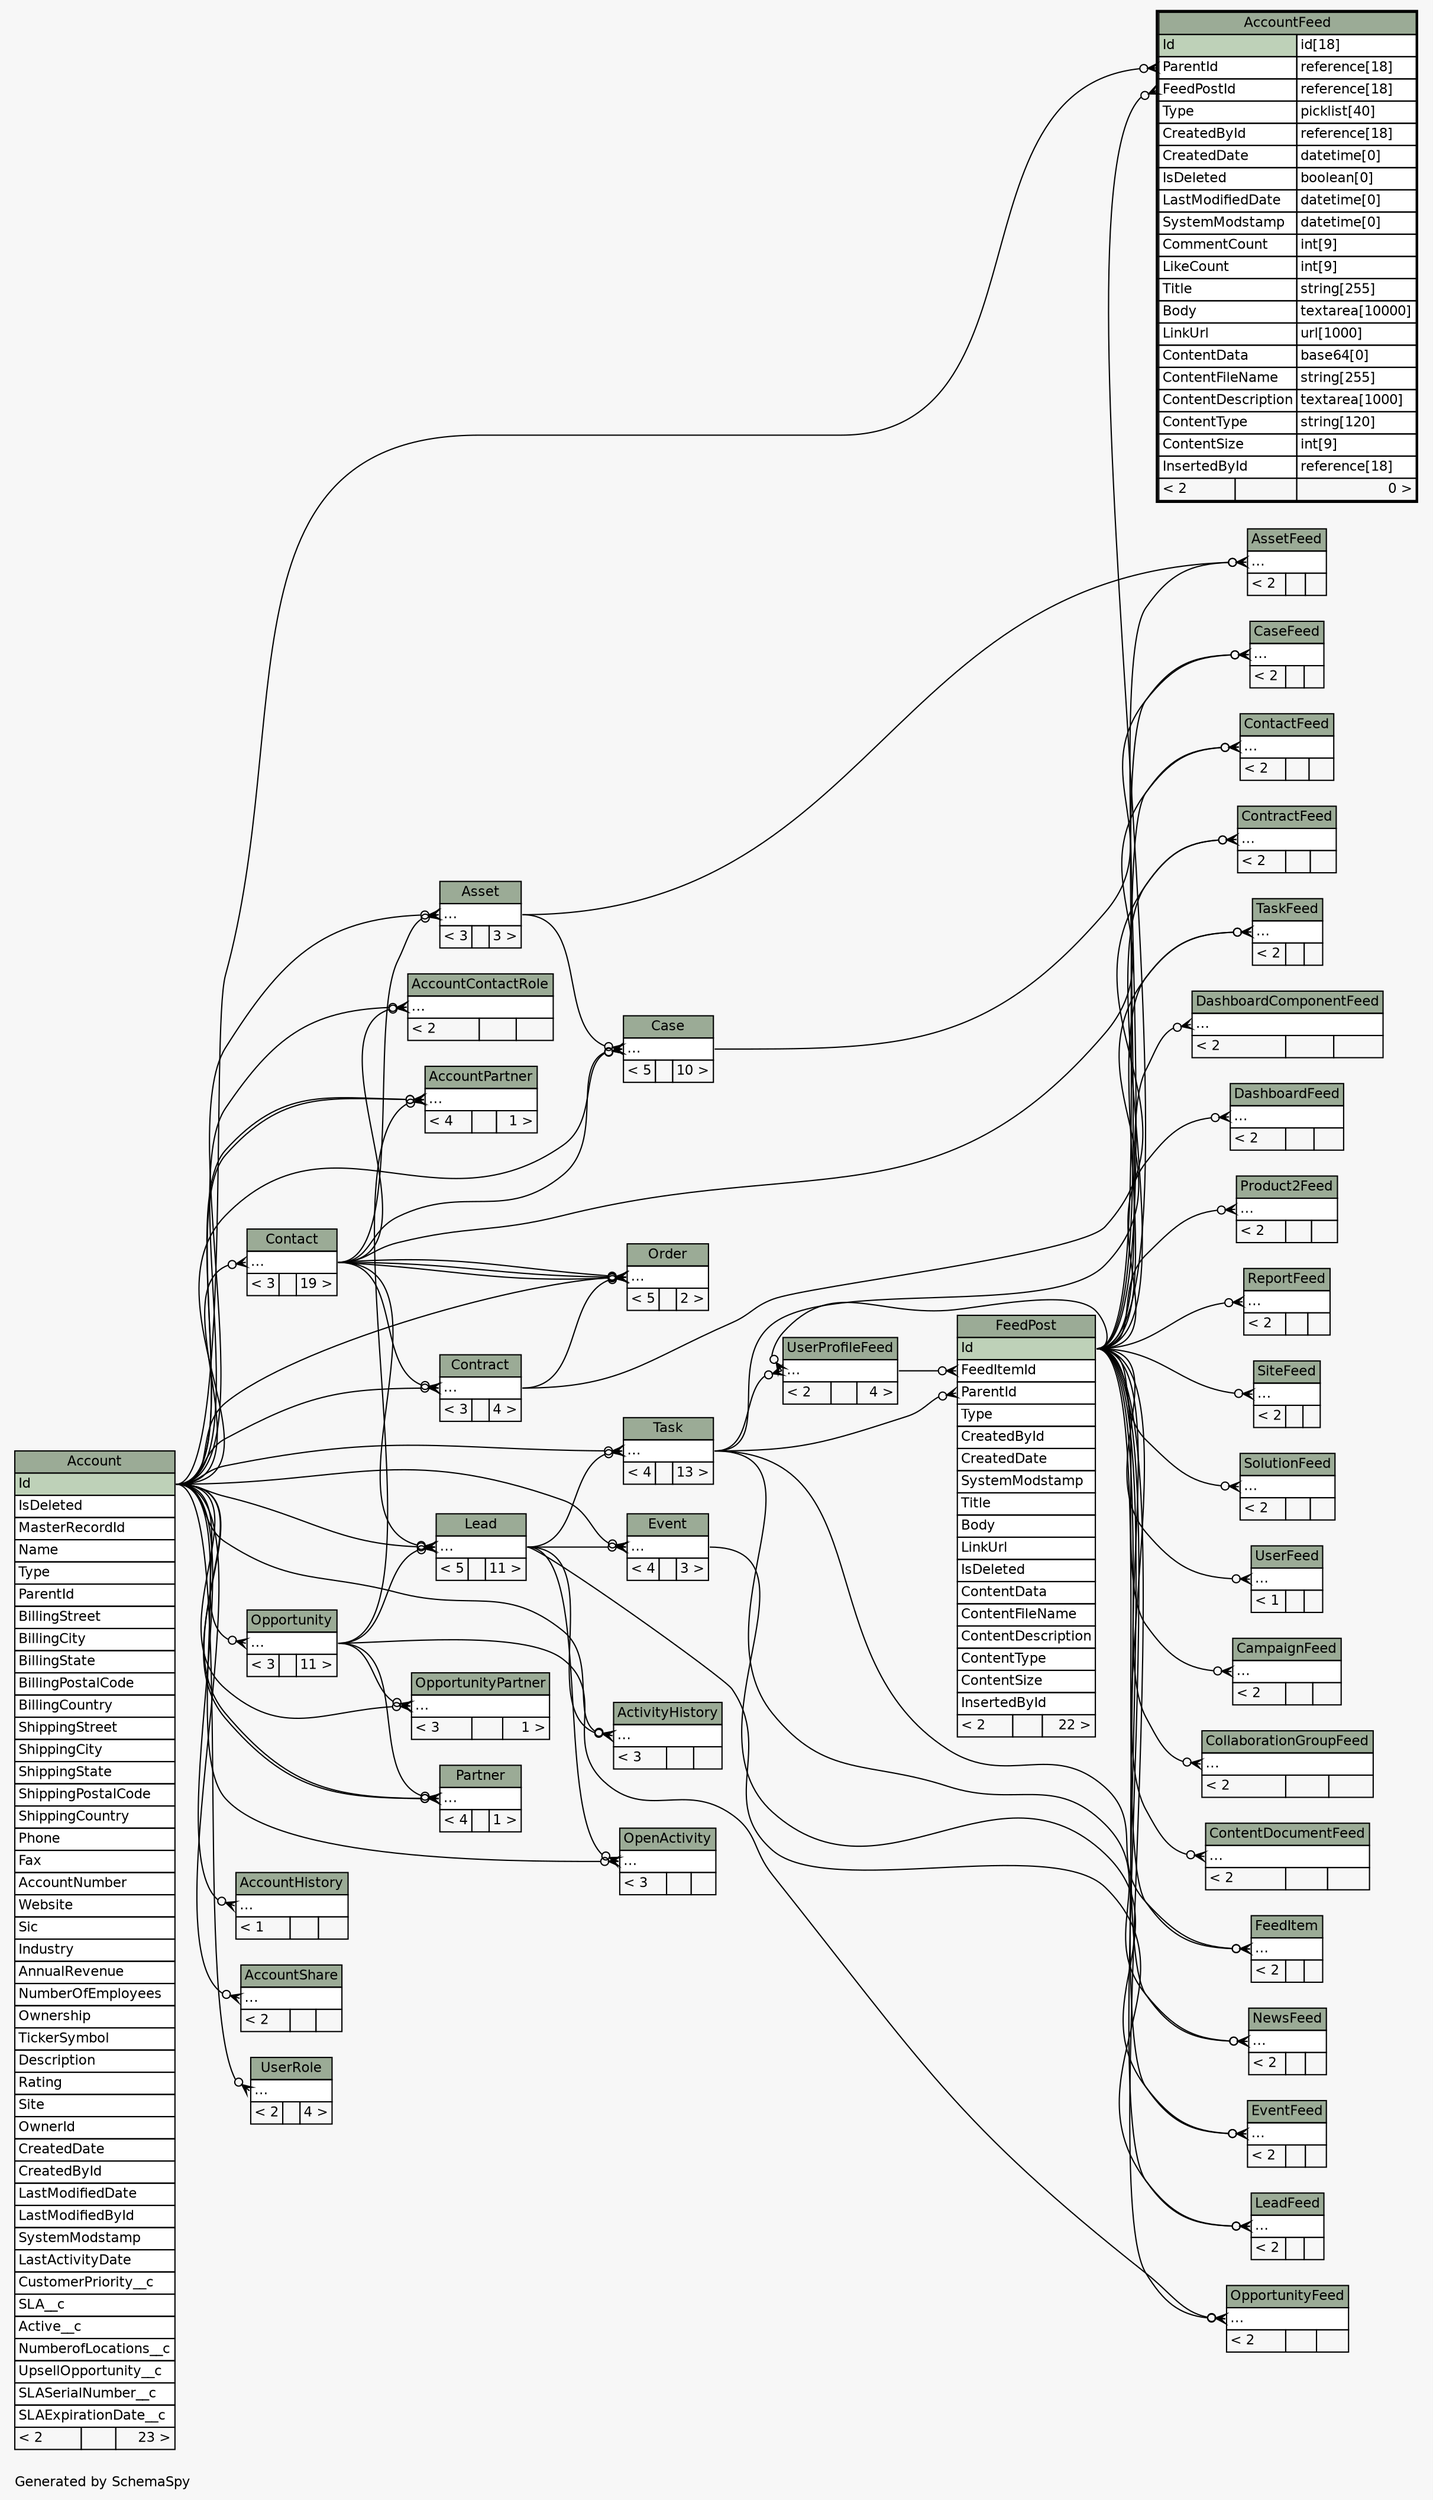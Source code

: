 // dot 2.36.0 on Mac OS X 10.11.6
// SchemaSpy rev 590
digraph "twoDegreesRelationshipsDiagram" {
  graph [
    rankdir="RL"
    bgcolor="#f7f7f7"
    label="\nGenerated by SchemaSpy"
    labeljust="l"
    nodesep="0.18"
    ranksep="0.46"
    fontname="Helvetica"
    fontsize="11"
  ];
  node [
    fontname="Helvetica"
    fontsize="11"
    shape="plaintext"
  ];
  edge [
    arrowsize="0.8"
  ];
  "AccountContactRole":"elipses":w -> "Account":"Id":e [arrowhead=none dir=back arrowtail=crowodot];
  "AccountContactRole":"elipses":w -> "Contact":"elipses":e [arrowhead=none dir=back arrowtail=crowodot];
  "AccountFeed":"FeedPostId":w -> "FeedPost":"Id":e [arrowhead=none dir=back arrowtail=crowodot];
  "AccountFeed":"ParentId":w -> "Account":"Id":e [arrowhead=none dir=back arrowtail=crowodot];
  "AccountHistory":"elipses":w -> "Account":"Id":e [arrowhead=none dir=back arrowtail=crowodot];
  "AccountPartner":"elipses":w -> "Account":"Id":e [arrowhead=none dir=back arrowtail=crowodot];
  "AccountPartner":"elipses":w -> "Account":"Id":e [arrowhead=none dir=back arrowtail=crowodot];
  "AccountPartner":"elipses":w -> "Opportunity":"elipses":e [arrowhead=none dir=back arrowtail=crowodot];
  "AccountShare":"elipses":w -> "Account":"Id":e [arrowhead=none dir=back arrowtail=crowodot];
  "ActivityHistory":"elipses":w -> "Account":"Id":e [arrowhead=none dir=back arrowtail=crowodot];
  "ActivityHistory":"elipses":w -> "Lead":"elipses":e [arrowhead=none dir=back arrowtail=crowodot];
  "Asset":"elipses":w -> "Account":"Id":e [arrowhead=none dir=back arrowtail=crowodot];
  "Asset":"elipses":w -> "Contact":"elipses":e [arrowhead=none dir=back arrowtail=crowodot];
  "AssetFeed":"elipses":w -> "FeedPost":"Id":e [arrowhead=none dir=back arrowtail=crowodot];
  "AssetFeed":"elipses":w -> "Asset":"elipses":e [arrowhead=none dir=back arrowtail=crowodot];
  "CampaignFeed":"elipses":w -> "FeedPost":"Id":e [arrowhead=none dir=back arrowtail=crowodot];
  "Case":"elipses":w -> "Account":"Id":e [arrowhead=none dir=back arrowtail=crowodot];
  "Case":"elipses":w -> "Asset":"elipses":e [arrowhead=none dir=back arrowtail=crowodot];
  "Case":"elipses":w -> "Contact":"elipses":e [arrowhead=none dir=back arrowtail=crowodot];
  "CaseFeed":"elipses":w -> "FeedPost":"Id":e [arrowhead=none dir=back arrowtail=crowodot];
  "CaseFeed":"elipses":w -> "Case":"elipses":e [arrowhead=none dir=back arrowtail=crowodot];
  "CollaborationGroupFeed":"elipses":w -> "FeedPost":"Id":e [arrowhead=none dir=back arrowtail=crowodot];
  "Contact":"elipses":w -> "Account":"Id":e [arrowhead=none dir=back arrowtail=crowodot];
  "ContactFeed":"elipses":w -> "FeedPost":"Id":e [arrowhead=none dir=back arrowtail=crowodot];
  "ContactFeed":"elipses":w -> "Contact":"elipses":e [arrowhead=none dir=back arrowtail=crowodot];
  "ContentDocumentFeed":"elipses":w -> "FeedPost":"Id":e [arrowhead=none dir=back arrowtail=crowodot];
  "Contract":"elipses":w -> "Account":"Id":e [arrowhead=none dir=back arrowtail=crowodot];
  "Contract":"elipses":w -> "Contact":"elipses":e [arrowhead=none dir=back arrowtail=crowodot];
  "ContractFeed":"elipses":w -> "FeedPost":"Id":e [arrowhead=none dir=back arrowtail=crowodot];
  "ContractFeed":"elipses":w -> "Contract":"elipses":e [arrowhead=none dir=back arrowtail=crowodot];
  "DashboardComponentFeed":"elipses":w -> "FeedPost":"Id":e [arrowhead=none dir=back arrowtail=crowodot];
  "DashboardFeed":"elipses":w -> "FeedPost":"Id":e [arrowhead=none dir=back arrowtail=crowodot];
  "Event":"elipses":w -> "Account":"Id":e [arrowhead=none dir=back arrowtail=crowodot];
  "Event":"elipses":w -> "Lead":"elipses":e [arrowhead=none dir=back arrowtail=crowodot];
  "EventFeed":"elipses":w -> "FeedPost":"Id":e [arrowhead=none dir=back arrowtail=crowodot];
  "EventFeed":"elipses":w -> "Event":"elipses":e [arrowhead=none dir=back arrowtail=crowodot];
  "FeedItem":"elipses":w -> "FeedPost":"Id":e [arrowhead=none dir=back arrowtail=crowodot];
  "FeedItem":"elipses":w -> "Task":"elipses":e [arrowhead=none dir=back arrowtail=crowodot];
  "FeedPost":"FeedItemId":w -> "UserProfileFeed":"elipses":e [arrowhead=none dir=back arrowtail=crowodot];
  "FeedPost":"ParentId":w -> "Task":"elipses":e [arrowhead=none dir=back arrowtail=crowodot];
  "Lead":"elipses":w -> "Account":"Id":e [arrowhead=none dir=back arrowtail=crowodot];
  "Lead":"elipses":w -> "Contact":"elipses":e [arrowhead=none dir=back arrowtail=crowodot];
  "Lead":"elipses":w -> "Opportunity":"elipses":e [arrowhead=none dir=back arrowtail=crowodot];
  "LeadFeed":"elipses":w -> "FeedPost":"Id":e [arrowhead=none dir=back arrowtail=crowodot];
  "LeadFeed":"elipses":w -> "Lead":"elipses":e [arrowhead=none dir=back arrowtail=crowodot];
  "NewsFeed":"elipses":w -> "FeedPost":"Id":e [arrowhead=none dir=back arrowtail=crowodot];
  "NewsFeed":"elipses":w -> "Task":"elipses":e [arrowhead=none dir=back arrowtail=crowodot];
  "OpenActivity":"elipses":w -> "Account":"Id":e [arrowhead=none dir=back arrowtail=crowodot];
  "OpenActivity":"elipses":w -> "Lead":"elipses":e [arrowhead=none dir=back arrowtail=crowodot];
  "Opportunity":"elipses":w -> "Account":"Id":e [arrowhead=none dir=back arrowtail=crowodot];
  "OpportunityFeed":"elipses":w -> "FeedPost":"Id":e [arrowhead=none dir=back arrowtail=crowodot];
  "OpportunityFeed":"elipses":w -> "Opportunity":"elipses":e [arrowhead=none dir=back arrowtail=crowodot];
  "OpportunityPartner":"elipses":w -> "Account":"Id":e [arrowhead=none dir=back arrowtail=crowodot];
  "OpportunityPartner":"elipses":w -> "Opportunity":"elipses":e [arrowhead=none dir=back arrowtail=crowodot];
  "Order":"elipses":w -> "Account":"Id":e [arrowhead=none dir=back arrowtail=crowodot];
  "Order":"elipses":w -> "Contact":"elipses":e [arrowhead=none dir=back arrowtail=crowodot];
  "Order":"elipses":w -> "Contract":"elipses":e [arrowhead=none dir=back arrowtail=crowodot];
  "Order":"elipses":w -> "Contact":"elipses":e [arrowhead=none dir=back arrowtail=crowodot];
  "Order":"elipses":w -> "Contact":"elipses":e [arrowhead=none dir=back arrowtail=crowodot];
  "Partner":"elipses":w -> "Account":"Id":e [arrowhead=none dir=back arrowtail=crowodot];
  "Partner":"elipses":w -> "Account":"Id":e [arrowhead=none dir=back arrowtail=crowodot];
  "Partner":"elipses":w -> "Opportunity":"elipses":e [arrowhead=none dir=back arrowtail=crowodot];
  "Product2Feed":"elipses":w -> "FeedPost":"Id":e [arrowhead=none dir=back arrowtail=crowodot];
  "ReportFeed":"elipses":w -> "FeedPost":"Id":e [arrowhead=none dir=back arrowtail=crowodot];
  "SiteFeed":"elipses":w -> "FeedPost":"Id":e [arrowhead=none dir=back arrowtail=crowodot];
  "SolutionFeed":"elipses":w -> "FeedPost":"Id":e [arrowhead=none dir=back arrowtail=crowodot];
  "Task":"elipses":w -> "Account":"Id":e [arrowhead=none dir=back arrowtail=crowodot];
  "Task":"elipses":w -> "Lead":"elipses":e [arrowhead=none dir=back arrowtail=crowodot];
  "TaskFeed":"elipses":w -> "FeedPost":"Id":e [arrowhead=none dir=back arrowtail=crowodot];
  "TaskFeed":"elipses":w -> "Task":"elipses":e [arrowhead=none dir=back arrowtail=crowodot];
  "UserFeed":"elipses":w -> "FeedPost":"Id":e [arrowhead=none dir=back arrowtail=crowodot];
  "UserProfileFeed":"elipses":w -> "FeedPost":"Id":e [arrowhead=none dir=back arrowtail=crowodot];
  "UserProfileFeed":"elipses":w -> "Task":"elipses":e [arrowhead=none dir=back arrowtail=crowodot];
  "UserRole":"elipses":w -> "Account":"Id":e [arrowhead=none dir=back arrowtail=crowodot];
  "Account" [
    label=<
    <TABLE BORDER="0" CELLBORDER="1" CELLSPACING="0" BGCOLOR="#ffffff">
      <TR><TD COLSPAN="3" BGCOLOR="#9bab96" ALIGN="CENTER">Account</TD></TR>
      <TR><TD PORT="Id" COLSPAN="3" BGCOLOR="#bed1b8" ALIGN="LEFT">Id</TD></TR>
      <TR><TD PORT="IsDeleted" COLSPAN="3" ALIGN="LEFT">IsDeleted</TD></TR>
      <TR><TD PORT="MasterRecordId" COLSPAN="3" ALIGN="LEFT">MasterRecordId</TD></TR>
      <TR><TD PORT="Name" COLSPAN="3" ALIGN="LEFT">Name</TD></TR>
      <TR><TD PORT="Type" COLSPAN="3" ALIGN="LEFT">Type</TD></TR>
      <TR><TD PORT="ParentId" COLSPAN="3" ALIGN="LEFT">ParentId</TD></TR>
      <TR><TD PORT="BillingStreet" COLSPAN="3" ALIGN="LEFT">BillingStreet</TD></TR>
      <TR><TD PORT="BillingCity" COLSPAN="3" ALIGN="LEFT">BillingCity</TD></TR>
      <TR><TD PORT="BillingState" COLSPAN="3" ALIGN="LEFT">BillingState</TD></TR>
      <TR><TD PORT="BillingPostalCode" COLSPAN="3" ALIGN="LEFT">BillingPostalCode</TD></TR>
      <TR><TD PORT="BillingCountry" COLSPAN="3" ALIGN="LEFT">BillingCountry</TD></TR>
      <TR><TD PORT="ShippingStreet" COLSPAN="3" ALIGN="LEFT">ShippingStreet</TD></TR>
      <TR><TD PORT="ShippingCity" COLSPAN="3" ALIGN="LEFT">ShippingCity</TD></TR>
      <TR><TD PORT="ShippingState" COLSPAN="3" ALIGN="LEFT">ShippingState</TD></TR>
      <TR><TD PORT="ShippingPostalCode" COLSPAN="3" ALIGN="LEFT">ShippingPostalCode</TD></TR>
      <TR><TD PORT="ShippingCountry" COLSPAN="3" ALIGN="LEFT">ShippingCountry</TD></TR>
      <TR><TD PORT="Phone" COLSPAN="3" ALIGN="LEFT">Phone</TD></TR>
      <TR><TD PORT="Fax" COLSPAN="3" ALIGN="LEFT">Fax</TD></TR>
      <TR><TD PORT="AccountNumber" COLSPAN="3" ALIGN="LEFT">AccountNumber</TD></TR>
      <TR><TD PORT="Website" COLSPAN="3" ALIGN="LEFT">Website</TD></TR>
      <TR><TD PORT="Sic" COLSPAN="3" ALIGN="LEFT">Sic</TD></TR>
      <TR><TD PORT="Industry" COLSPAN="3" ALIGN="LEFT">Industry</TD></TR>
      <TR><TD PORT="AnnualRevenue" COLSPAN="3" ALIGN="LEFT">AnnualRevenue</TD></TR>
      <TR><TD PORT="NumberOfEmployees" COLSPAN="3" ALIGN="LEFT">NumberOfEmployees</TD></TR>
      <TR><TD PORT="Ownership" COLSPAN="3" ALIGN="LEFT">Ownership</TD></TR>
      <TR><TD PORT="TickerSymbol" COLSPAN="3" ALIGN="LEFT">TickerSymbol</TD></TR>
      <TR><TD PORT="Description" COLSPAN="3" ALIGN="LEFT">Description</TD></TR>
      <TR><TD PORT="Rating" COLSPAN="3" ALIGN="LEFT">Rating</TD></TR>
      <TR><TD PORT="Site" COLSPAN="3" ALIGN="LEFT">Site</TD></TR>
      <TR><TD PORT="OwnerId" COLSPAN="3" ALIGN="LEFT">OwnerId</TD></TR>
      <TR><TD PORT="CreatedDate" COLSPAN="3" ALIGN="LEFT">CreatedDate</TD></TR>
      <TR><TD PORT="CreatedById" COLSPAN="3" ALIGN="LEFT">CreatedById</TD></TR>
      <TR><TD PORT="LastModifiedDate" COLSPAN="3" ALIGN="LEFT">LastModifiedDate</TD></TR>
      <TR><TD PORT="LastModifiedById" COLSPAN="3" ALIGN="LEFT">LastModifiedById</TD></TR>
      <TR><TD PORT="SystemModstamp" COLSPAN="3" ALIGN="LEFT">SystemModstamp</TD></TR>
      <TR><TD PORT="LastActivityDate" COLSPAN="3" ALIGN="LEFT">LastActivityDate</TD></TR>
      <TR><TD PORT="CustomerPriority__c" COLSPAN="3" ALIGN="LEFT">CustomerPriority__c</TD></TR>
      <TR><TD PORT="SLA__c" COLSPAN="3" ALIGN="LEFT">SLA__c</TD></TR>
      <TR><TD PORT="Active__c" COLSPAN="3" ALIGN="LEFT">Active__c</TD></TR>
      <TR><TD PORT="NumberofLocations__c" COLSPAN="3" ALIGN="LEFT">NumberofLocations__c</TD></TR>
      <TR><TD PORT="UpsellOpportunity__c" COLSPAN="3" ALIGN="LEFT">UpsellOpportunity__c</TD></TR>
      <TR><TD PORT="SLASerialNumber__c" COLSPAN="3" ALIGN="LEFT">SLASerialNumber__c</TD></TR>
      <TR><TD PORT="SLAExpirationDate__c" COLSPAN="3" ALIGN="LEFT">SLAExpirationDate__c</TD></TR>
      <TR><TD ALIGN="LEFT" BGCOLOR="#f7f7f7">&lt; 2</TD><TD ALIGN="RIGHT" BGCOLOR="#f7f7f7">  </TD><TD ALIGN="RIGHT" BGCOLOR="#f7f7f7">23 &gt;</TD></TR>
    </TABLE>>
    URL="Account.html"
    tooltip="Account"
  ];
  "AccountContactRole" [
    label=<
    <TABLE BORDER="0" CELLBORDER="1" CELLSPACING="0" BGCOLOR="#ffffff">
      <TR><TD COLSPAN="3" BGCOLOR="#9bab96" ALIGN="CENTER">AccountContactRole</TD></TR>
      <TR><TD PORT="elipses" COLSPAN="3" ALIGN="LEFT">...</TD></TR>
      <TR><TD ALIGN="LEFT" BGCOLOR="#f7f7f7">&lt; 2</TD><TD ALIGN="RIGHT" BGCOLOR="#f7f7f7">  </TD><TD ALIGN="RIGHT" BGCOLOR="#f7f7f7">  </TD></TR>
    </TABLE>>
    URL="AccountContactRole.html"
    tooltip="AccountContactRole"
  ];
  "AccountFeed" [
    label=<
    <TABLE BORDER="2" CELLBORDER="1" CELLSPACING="0" BGCOLOR="#ffffff">
      <TR><TD COLSPAN="3" BGCOLOR="#9bab96" ALIGN="CENTER">AccountFeed</TD></TR>
      <TR><TD PORT="Id" COLSPAN="2" BGCOLOR="#bed1b8" ALIGN="LEFT">Id</TD><TD PORT="Id.type" ALIGN="LEFT">id[18]</TD></TR>
      <TR><TD PORT="ParentId" COLSPAN="2" ALIGN="LEFT">ParentId</TD><TD PORT="ParentId.type" ALIGN="LEFT">reference[18]</TD></TR>
      <TR><TD PORT="FeedPostId" COLSPAN="2" ALIGN="LEFT">FeedPostId</TD><TD PORT="FeedPostId.type" ALIGN="LEFT">reference[18]</TD></TR>
      <TR><TD PORT="Type" COLSPAN="2" ALIGN="LEFT">Type</TD><TD PORT="Type.type" ALIGN="LEFT">picklist[40]</TD></TR>
      <TR><TD PORT="CreatedById" COLSPAN="2" ALIGN="LEFT">CreatedById</TD><TD PORT="CreatedById.type" ALIGN="LEFT">reference[18]</TD></TR>
      <TR><TD PORT="CreatedDate" COLSPAN="2" ALIGN="LEFT">CreatedDate</TD><TD PORT="CreatedDate.type" ALIGN="LEFT">datetime[0]</TD></TR>
      <TR><TD PORT="IsDeleted" COLSPAN="2" ALIGN="LEFT">IsDeleted</TD><TD PORT="IsDeleted.type" ALIGN="LEFT">boolean[0]</TD></TR>
      <TR><TD PORT="LastModifiedDate" COLSPAN="2" ALIGN="LEFT">LastModifiedDate</TD><TD PORT="LastModifiedDate.type" ALIGN="LEFT">datetime[0]</TD></TR>
      <TR><TD PORT="SystemModstamp" COLSPAN="2" ALIGN="LEFT">SystemModstamp</TD><TD PORT="SystemModstamp.type" ALIGN="LEFT">datetime[0]</TD></TR>
      <TR><TD PORT="CommentCount" COLSPAN="2" ALIGN="LEFT">CommentCount</TD><TD PORT="CommentCount.type" ALIGN="LEFT">int[9]</TD></TR>
      <TR><TD PORT="LikeCount" COLSPAN="2" ALIGN="LEFT">LikeCount</TD><TD PORT="LikeCount.type" ALIGN="LEFT">int[9]</TD></TR>
      <TR><TD PORT="Title" COLSPAN="2" ALIGN="LEFT">Title</TD><TD PORT="Title.type" ALIGN="LEFT">string[255]</TD></TR>
      <TR><TD PORT="Body" COLSPAN="2" ALIGN="LEFT">Body</TD><TD PORT="Body.type" ALIGN="LEFT">textarea[10000]</TD></TR>
      <TR><TD PORT="LinkUrl" COLSPAN="2" ALIGN="LEFT">LinkUrl</TD><TD PORT="LinkUrl.type" ALIGN="LEFT">url[1000]</TD></TR>
      <TR><TD PORT="ContentData" COLSPAN="2" ALIGN="LEFT">ContentData</TD><TD PORT="ContentData.type" ALIGN="LEFT">base64[0]</TD></TR>
      <TR><TD PORT="ContentFileName" COLSPAN="2" ALIGN="LEFT">ContentFileName</TD><TD PORT="ContentFileName.type" ALIGN="LEFT">string[255]</TD></TR>
      <TR><TD PORT="ContentDescription" COLSPAN="2" ALIGN="LEFT">ContentDescription</TD><TD PORT="ContentDescription.type" ALIGN="LEFT">textarea[1000]</TD></TR>
      <TR><TD PORT="ContentType" COLSPAN="2" ALIGN="LEFT">ContentType</TD><TD PORT="ContentType.type" ALIGN="LEFT">string[120]</TD></TR>
      <TR><TD PORT="ContentSize" COLSPAN="2" ALIGN="LEFT">ContentSize</TD><TD PORT="ContentSize.type" ALIGN="LEFT">int[9]</TD></TR>
      <TR><TD PORT="InsertedById" COLSPAN="2" ALIGN="LEFT">InsertedById</TD><TD PORT="InsertedById.type" ALIGN="LEFT">reference[18]</TD></TR>
      <TR><TD ALIGN="LEFT" BGCOLOR="#f7f7f7">&lt; 2</TD><TD ALIGN="RIGHT" BGCOLOR="#f7f7f7">  </TD><TD ALIGN="RIGHT" BGCOLOR="#f7f7f7">0 &gt;</TD></TR>
    </TABLE>>
    URL="AccountFeed.html"
    tooltip="AccountFeed"
  ];
  "AccountHistory" [
    label=<
    <TABLE BORDER="0" CELLBORDER="1" CELLSPACING="0" BGCOLOR="#ffffff">
      <TR><TD COLSPAN="3" BGCOLOR="#9bab96" ALIGN="CENTER">AccountHistory</TD></TR>
      <TR><TD PORT="elipses" COLSPAN="3" ALIGN="LEFT">...</TD></TR>
      <TR><TD ALIGN="LEFT" BGCOLOR="#f7f7f7">&lt; 1</TD><TD ALIGN="RIGHT" BGCOLOR="#f7f7f7">  </TD><TD ALIGN="RIGHT" BGCOLOR="#f7f7f7">  </TD></TR>
    </TABLE>>
    URL="AccountHistory.html"
    tooltip="AccountHistory"
  ];
  "AccountPartner" [
    label=<
    <TABLE BORDER="0" CELLBORDER="1" CELLSPACING="0" BGCOLOR="#ffffff">
      <TR><TD COLSPAN="3" BGCOLOR="#9bab96" ALIGN="CENTER">AccountPartner</TD></TR>
      <TR><TD PORT="elipses" COLSPAN="3" ALIGN="LEFT">...</TD></TR>
      <TR><TD ALIGN="LEFT" BGCOLOR="#f7f7f7">&lt; 4</TD><TD ALIGN="RIGHT" BGCOLOR="#f7f7f7">  </TD><TD ALIGN="RIGHT" BGCOLOR="#f7f7f7">1 &gt;</TD></TR>
    </TABLE>>
    URL="AccountPartner.html"
    tooltip="AccountPartner"
  ];
  "AccountShare" [
    label=<
    <TABLE BORDER="0" CELLBORDER="1" CELLSPACING="0" BGCOLOR="#ffffff">
      <TR><TD COLSPAN="3" BGCOLOR="#9bab96" ALIGN="CENTER">AccountShare</TD></TR>
      <TR><TD PORT="elipses" COLSPAN="3" ALIGN="LEFT">...</TD></TR>
      <TR><TD ALIGN="LEFT" BGCOLOR="#f7f7f7">&lt; 2</TD><TD ALIGN="RIGHT" BGCOLOR="#f7f7f7">  </TD><TD ALIGN="RIGHT" BGCOLOR="#f7f7f7">  </TD></TR>
    </TABLE>>
    URL="AccountShare.html"
    tooltip="AccountShare"
  ];
  "ActivityHistory" [
    label=<
    <TABLE BORDER="0" CELLBORDER="1" CELLSPACING="0" BGCOLOR="#ffffff">
      <TR><TD COLSPAN="3" BGCOLOR="#9bab96" ALIGN="CENTER">ActivityHistory</TD></TR>
      <TR><TD PORT="elipses" COLSPAN="3" ALIGN="LEFT">...</TD></TR>
      <TR><TD ALIGN="LEFT" BGCOLOR="#f7f7f7">&lt; 3</TD><TD ALIGN="RIGHT" BGCOLOR="#f7f7f7">  </TD><TD ALIGN="RIGHT" BGCOLOR="#f7f7f7">  </TD></TR>
    </TABLE>>
    URL="ActivityHistory.html"
    tooltip="ActivityHistory"
  ];
  "Asset" [
    label=<
    <TABLE BORDER="0" CELLBORDER="1" CELLSPACING="0" BGCOLOR="#ffffff">
      <TR><TD COLSPAN="3" BGCOLOR="#9bab96" ALIGN="CENTER">Asset</TD></TR>
      <TR><TD PORT="elipses" COLSPAN="3" ALIGN="LEFT">...</TD></TR>
      <TR><TD ALIGN="LEFT" BGCOLOR="#f7f7f7">&lt; 3</TD><TD ALIGN="RIGHT" BGCOLOR="#f7f7f7">  </TD><TD ALIGN="RIGHT" BGCOLOR="#f7f7f7">3 &gt;</TD></TR>
    </TABLE>>
    URL="Asset.html"
    tooltip="Asset"
  ];
  "AssetFeed" [
    label=<
    <TABLE BORDER="0" CELLBORDER="1" CELLSPACING="0" BGCOLOR="#ffffff">
      <TR><TD COLSPAN="3" BGCOLOR="#9bab96" ALIGN="CENTER">AssetFeed</TD></TR>
      <TR><TD PORT="elipses" COLSPAN="3" ALIGN="LEFT">...</TD></TR>
      <TR><TD ALIGN="LEFT" BGCOLOR="#f7f7f7">&lt; 2</TD><TD ALIGN="RIGHT" BGCOLOR="#f7f7f7">  </TD><TD ALIGN="RIGHT" BGCOLOR="#f7f7f7">  </TD></TR>
    </TABLE>>
    URL="AssetFeed.html"
    tooltip="AssetFeed"
  ];
  "CampaignFeed" [
    label=<
    <TABLE BORDER="0" CELLBORDER="1" CELLSPACING="0" BGCOLOR="#ffffff">
      <TR><TD COLSPAN="3" BGCOLOR="#9bab96" ALIGN="CENTER">CampaignFeed</TD></TR>
      <TR><TD PORT="elipses" COLSPAN="3" ALIGN="LEFT">...</TD></TR>
      <TR><TD ALIGN="LEFT" BGCOLOR="#f7f7f7">&lt; 2</TD><TD ALIGN="RIGHT" BGCOLOR="#f7f7f7">  </TD><TD ALIGN="RIGHT" BGCOLOR="#f7f7f7">  </TD></TR>
    </TABLE>>
    URL="CampaignFeed.html"
    tooltip="CampaignFeed"
  ];
  "Case" [
    label=<
    <TABLE BORDER="0" CELLBORDER="1" CELLSPACING="0" BGCOLOR="#ffffff">
      <TR><TD COLSPAN="3" BGCOLOR="#9bab96" ALIGN="CENTER">Case</TD></TR>
      <TR><TD PORT="elipses" COLSPAN="3" ALIGN="LEFT">...</TD></TR>
      <TR><TD ALIGN="LEFT" BGCOLOR="#f7f7f7">&lt; 5</TD><TD ALIGN="RIGHT" BGCOLOR="#f7f7f7">  </TD><TD ALIGN="RIGHT" BGCOLOR="#f7f7f7">10 &gt;</TD></TR>
    </TABLE>>
    URL="Case.html"
    tooltip="Case"
  ];
  "CaseFeed" [
    label=<
    <TABLE BORDER="0" CELLBORDER="1" CELLSPACING="0" BGCOLOR="#ffffff">
      <TR><TD COLSPAN="3" BGCOLOR="#9bab96" ALIGN="CENTER">CaseFeed</TD></TR>
      <TR><TD PORT="elipses" COLSPAN="3" ALIGN="LEFT">...</TD></TR>
      <TR><TD ALIGN="LEFT" BGCOLOR="#f7f7f7">&lt; 2</TD><TD ALIGN="RIGHT" BGCOLOR="#f7f7f7">  </TD><TD ALIGN="RIGHT" BGCOLOR="#f7f7f7">  </TD></TR>
    </TABLE>>
    URL="CaseFeed.html"
    tooltip="CaseFeed"
  ];
  "CollaborationGroupFeed" [
    label=<
    <TABLE BORDER="0" CELLBORDER="1" CELLSPACING="0" BGCOLOR="#ffffff">
      <TR><TD COLSPAN="3" BGCOLOR="#9bab96" ALIGN="CENTER">CollaborationGroupFeed</TD></TR>
      <TR><TD PORT="elipses" COLSPAN="3" ALIGN="LEFT">...</TD></TR>
      <TR><TD ALIGN="LEFT" BGCOLOR="#f7f7f7">&lt; 2</TD><TD ALIGN="RIGHT" BGCOLOR="#f7f7f7">  </TD><TD ALIGN="RIGHT" BGCOLOR="#f7f7f7">  </TD></TR>
    </TABLE>>
    URL="CollaborationGroupFeed.html"
    tooltip="CollaborationGroupFeed"
  ];
  "Contact" [
    label=<
    <TABLE BORDER="0" CELLBORDER="1" CELLSPACING="0" BGCOLOR="#ffffff">
      <TR><TD COLSPAN="3" BGCOLOR="#9bab96" ALIGN="CENTER">Contact</TD></TR>
      <TR><TD PORT="elipses" COLSPAN="3" ALIGN="LEFT">...</TD></TR>
      <TR><TD ALIGN="LEFT" BGCOLOR="#f7f7f7">&lt; 3</TD><TD ALIGN="RIGHT" BGCOLOR="#f7f7f7">  </TD><TD ALIGN="RIGHT" BGCOLOR="#f7f7f7">19 &gt;</TD></TR>
    </TABLE>>
    URL="Contact.html"
    tooltip="Contact"
  ];
  "ContactFeed" [
    label=<
    <TABLE BORDER="0" CELLBORDER="1" CELLSPACING="0" BGCOLOR="#ffffff">
      <TR><TD COLSPAN="3" BGCOLOR="#9bab96" ALIGN="CENTER">ContactFeed</TD></TR>
      <TR><TD PORT="elipses" COLSPAN="3" ALIGN="LEFT">...</TD></TR>
      <TR><TD ALIGN="LEFT" BGCOLOR="#f7f7f7">&lt; 2</TD><TD ALIGN="RIGHT" BGCOLOR="#f7f7f7">  </TD><TD ALIGN="RIGHT" BGCOLOR="#f7f7f7">  </TD></TR>
    </TABLE>>
    URL="ContactFeed.html"
    tooltip="ContactFeed"
  ];
  "ContentDocumentFeed" [
    label=<
    <TABLE BORDER="0" CELLBORDER="1" CELLSPACING="0" BGCOLOR="#ffffff">
      <TR><TD COLSPAN="3" BGCOLOR="#9bab96" ALIGN="CENTER">ContentDocumentFeed</TD></TR>
      <TR><TD PORT="elipses" COLSPAN="3" ALIGN="LEFT">...</TD></TR>
      <TR><TD ALIGN="LEFT" BGCOLOR="#f7f7f7">&lt; 2</TD><TD ALIGN="RIGHT" BGCOLOR="#f7f7f7">  </TD><TD ALIGN="RIGHT" BGCOLOR="#f7f7f7">  </TD></TR>
    </TABLE>>
    URL="ContentDocumentFeed.html"
    tooltip="ContentDocumentFeed"
  ];
  "Contract" [
    label=<
    <TABLE BORDER="0" CELLBORDER="1" CELLSPACING="0" BGCOLOR="#ffffff">
      <TR><TD COLSPAN="3" BGCOLOR="#9bab96" ALIGN="CENTER">Contract</TD></TR>
      <TR><TD PORT="elipses" COLSPAN="3" ALIGN="LEFT">...</TD></TR>
      <TR><TD ALIGN="LEFT" BGCOLOR="#f7f7f7">&lt; 3</TD><TD ALIGN="RIGHT" BGCOLOR="#f7f7f7">  </TD><TD ALIGN="RIGHT" BGCOLOR="#f7f7f7">4 &gt;</TD></TR>
    </TABLE>>
    URL="Contract.html"
    tooltip="Contract"
  ];
  "ContractFeed" [
    label=<
    <TABLE BORDER="0" CELLBORDER="1" CELLSPACING="0" BGCOLOR="#ffffff">
      <TR><TD COLSPAN="3" BGCOLOR="#9bab96" ALIGN="CENTER">ContractFeed</TD></TR>
      <TR><TD PORT="elipses" COLSPAN="3" ALIGN="LEFT">...</TD></TR>
      <TR><TD ALIGN="LEFT" BGCOLOR="#f7f7f7">&lt; 2</TD><TD ALIGN="RIGHT" BGCOLOR="#f7f7f7">  </TD><TD ALIGN="RIGHT" BGCOLOR="#f7f7f7">  </TD></TR>
    </TABLE>>
    URL="ContractFeed.html"
    tooltip="ContractFeed"
  ];
  "DashboardComponentFeed" [
    label=<
    <TABLE BORDER="0" CELLBORDER="1" CELLSPACING="0" BGCOLOR="#ffffff">
      <TR><TD COLSPAN="3" BGCOLOR="#9bab96" ALIGN="CENTER">DashboardComponentFeed</TD></TR>
      <TR><TD PORT="elipses" COLSPAN="3" ALIGN="LEFT">...</TD></TR>
      <TR><TD ALIGN="LEFT" BGCOLOR="#f7f7f7">&lt; 2</TD><TD ALIGN="RIGHT" BGCOLOR="#f7f7f7">  </TD><TD ALIGN="RIGHT" BGCOLOR="#f7f7f7">  </TD></TR>
    </TABLE>>
    URL="DashboardComponentFeed.html"
    tooltip="DashboardComponentFeed"
  ];
  "DashboardFeed" [
    label=<
    <TABLE BORDER="0" CELLBORDER="1" CELLSPACING="0" BGCOLOR="#ffffff">
      <TR><TD COLSPAN="3" BGCOLOR="#9bab96" ALIGN="CENTER">DashboardFeed</TD></TR>
      <TR><TD PORT="elipses" COLSPAN="3" ALIGN="LEFT">...</TD></TR>
      <TR><TD ALIGN="LEFT" BGCOLOR="#f7f7f7">&lt; 2</TD><TD ALIGN="RIGHT" BGCOLOR="#f7f7f7">  </TD><TD ALIGN="RIGHT" BGCOLOR="#f7f7f7">  </TD></TR>
    </TABLE>>
    URL="DashboardFeed.html"
    tooltip="DashboardFeed"
  ];
  "Event" [
    label=<
    <TABLE BORDER="0" CELLBORDER="1" CELLSPACING="0" BGCOLOR="#ffffff">
      <TR><TD COLSPAN="3" BGCOLOR="#9bab96" ALIGN="CENTER">Event</TD></TR>
      <TR><TD PORT="elipses" COLSPAN="3" ALIGN="LEFT">...</TD></TR>
      <TR><TD ALIGN="LEFT" BGCOLOR="#f7f7f7">&lt; 4</TD><TD ALIGN="RIGHT" BGCOLOR="#f7f7f7">  </TD><TD ALIGN="RIGHT" BGCOLOR="#f7f7f7">3 &gt;</TD></TR>
    </TABLE>>
    URL="Event.html"
    tooltip="Event"
  ];
  "EventFeed" [
    label=<
    <TABLE BORDER="0" CELLBORDER="1" CELLSPACING="0" BGCOLOR="#ffffff">
      <TR><TD COLSPAN="3" BGCOLOR="#9bab96" ALIGN="CENTER">EventFeed</TD></TR>
      <TR><TD PORT="elipses" COLSPAN="3" ALIGN="LEFT">...</TD></TR>
      <TR><TD ALIGN="LEFT" BGCOLOR="#f7f7f7">&lt; 2</TD><TD ALIGN="RIGHT" BGCOLOR="#f7f7f7">  </TD><TD ALIGN="RIGHT" BGCOLOR="#f7f7f7">  </TD></TR>
    </TABLE>>
    URL="EventFeed.html"
    tooltip="EventFeed"
  ];
  "FeedItem" [
    label=<
    <TABLE BORDER="0" CELLBORDER="1" CELLSPACING="0" BGCOLOR="#ffffff">
      <TR><TD COLSPAN="3" BGCOLOR="#9bab96" ALIGN="CENTER">FeedItem</TD></TR>
      <TR><TD PORT="elipses" COLSPAN="3" ALIGN="LEFT">...</TD></TR>
      <TR><TD ALIGN="LEFT" BGCOLOR="#f7f7f7">&lt; 2</TD><TD ALIGN="RIGHT" BGCOLOR="#f7f7f7">  </TD><TD ALIGN="RIGHT" BGCOLOR="#f7f7f7">  </TD></TR>
    </TABLE>>
    URL="FeedItem.html"
    tooltip="FeedItem"
  ];
  "FeedPost" [
    label=<
    <TABLE BORDER="0" CELLBORDER="1" CELLSPACING="0" BGCOLOR="#ffffff">
      <TR><TD COLSPAN="3" BGCOLOR="#9bab96" ALIGN="CENTER">FeedPost</TD></TR>
      <TR><TD PORT="Id" COLSPAN="3" BGCOLOR="#bed1b8" ALIGN="LEFT">Id</TD></TR>
      <TR><TD PORT="FeedItemId" COLSPAN="3" ALIGN="LEFT">FeedItemId</TD></TR>
      <TR><TD PORT="ParentId" COLSPAN="3" ALIGN="LEFT">ParentId</TD></TR>
      <TR><TD PORT="Type" COLSPAN="3" ALIGN="LEFT">Type</TD></TR>
      <TR><TD PORT="CreatedById" COLSPAN="3" ALIGN="LEFT">CreatedById</TD></TR>
      <TR><TD PORT="CreatedDate" COLSPAN="3" ALIGN="LEFT">CreatedDate</TD></TR>
      <TR><TD PORT="SystemModstamp" COLSPAN="3" ALIGN="LEFT">SystemModstamp</TD></TR>
      <TR><TD PORT="Title" COLSPAN="3" ALIGN="LEFT">Title</TD></TR>
      <TR><TD PORT="Body" COLSPAN="3" ALIGN="LEFT">Body</TD></TR>
      <TR><TD PORT="LinkUrl" COLSPAN="3" ALIGN="LEFT">LinkUrl</TD></TR>
      <TR><TD PORT="IsDeleted" COLSPAN="3" ALIGN="LEFT">IsDeleted</TD></TR>
      <TR><TD PORT="ContentData" COLSPAN="3" ALIGN="LEFT">ContentData</TD></TR>
      <TR><TD PORT="ContentFileName" COLSPAN="3" ALIGN="LEFT">ContentFileName</TD></TR>
      <TR><TD PORT="ContentDescription" COLSPAN="3" ALIGN="LEFT">ContentDescription</TD></TR>
      <TR><TD PORT="ContentType" COLSPAN="3" ALIGN="LEFT">ContentType</TD></TR>
      <TR><TD PORT="ContentSize" COLSPAN="3" ALIGN="LEFT">ContentSize</TD></TR>
      <TR><TD PORT="InsertedById" COLSPAN="3" ALIGN="LEFT">InsertedById</TD></TR>
      <TR><TD ALIGN="LEFT" BGCOLOR="#f7f7f7">&lt; 2</TD><TD ALIGN="RIGHT" BGCOLOR="#f7f7f7">  </TD><TD ALIGN="RIGHT" BGCOLOR="#f7f7f7">22 &gt;</TD></TR>
    </TABLE>>
    URL="FeedPost.html"
    tooltip="FeedPost"
  ];
  "Lead" [
    label=<
    <TABLE BORDER="0" CELLBORDER="1" CELLSPACING="0" BGCOLOR="#ffffff">
      <TR><TD COLSPAN="3" BGCOLOR="#9bab96" ALIGN="CENTER">Lead</TD></TR>
      <TR><TD PORT="elipses" COLSPAN="3" ALIGN="LEFT">...</TD></TR>
      <TR><TD ALIGN="LEFT" BGCOLOR="#f7f7f7">&lt; 5</TD><TD ALIGN="RIGHT" BGCOLOR="#f7f7f7">  </TD><TD ALIGN="RIGHT" BGCOLOR="#f7f7f7">11 &gt;</TD></TR>
    </TABLE>>
    URL="Lead.html"
    tooltip="Lead"
  ];
  "LeadFeed" [
    label=<
    <TABLE BORDER="0" CELLBORDER="1" CELLSPACING="0" BGCOLOR="#ffffff">
      <TR><TD COLSPAN="3" BGCOLOR="#9bab96" ALIGN="CENTER">LeadFeed</TD></TR>
      <TR><TD PORT="elipses" COLSPAN="3" ALIGN="LEFT">...</TD></TR>
      <TR><TD ALIGN="LEFT" BGCOLOR="#f7f7f7">&lt; 2</TD><TD ALIGN="RIGHT" BGCOLOR="#f7f7f7">  </TD><TD ALIGN="RIGHT" BGCOLOR="#f7f7f7">  </TD></TR>
    </TABLE>>
    URL="LeadFeed.html"
    tooltip="LeadFeed"
  ];
  "NewsFeed" [
    label=<
    <TABLE BORDER="0" CELLBORDER="1" CELLSPACING="0" BGCOLOR="#ffffff">
      <TR><TD COLSPAN="3" BGCOLOR="#9bab96" ALIGN="CENTER">NewsFeed</TD></TR>
      <TR><TD PORT="elipses" COLSPAN="3" ALIGN="LEFT">...</TD></TR>
      <TR><TD ALIGN="LEFT" BGCOLOR="#f7f7f7">&lt; 2</TD><TD ALIGN="RIGHT" BGCOLOR="#f7f7f7">  </TD><TD ALIGN="RIGHT" BGCOLOR="#f7f7f7">  </TD></TR>
    </TABLE>>
    URL="NewsFeed.html"
    tooltip="NewsFeed"
  ];
  "OpenActivity" [
    label=<
    <TABLE BORDER="0" CELLBORDER="1" CELLSPACING="0" BGCOLOR="#ffffff">
      <TR><TD COLSPAN="3" BGCOLOR="#9bab96" ALIGN="CENTER">OpenActivity</TD></TR>
      <TR><TD PORT="elipses" COLSPAN="3" ALIGN="LEFT">...</TD></TR>
      <TR><TD ALIGN="LEFT" BGCOLOR="#f7f7f7">&lt; 3</TD><TD ALIGN="RIGHT" BGCOLOR="#f7f7f7">  </TD><TD ALIGN="RIGHT" BGCOLOR="#f7f7f7">  </TD></TR>
    </TABLE>>
    URL="OpenActivity.html"
    tooltip="OpenActivity"
  ];
  "Opportunity" [
    label=<
    <TABLE BORDER="0" CELLBORDER="1" CELLSPACING="0" BGCOLOR="#ffffff">
      <TR><TD COLSPAN="3" BGCOLOR="#9bab96" ALIGN="CENTER">Opportunity</TD></TR>
      <TR><TD PORT="elipses" COLSPAN="3" ALIGN="LEFT">...</TD></TR>
      <TR><TD ALIGN="LEFT" BGCOLOR="#f7f7f7">&lt; 3</TD><TD ALIGN="RIGHT" BGCOLOR="#f7f7f7">  </TD><TD ALIGN="RIGHT" BGCOLOR="#f7f7f7">11 &gt;</TD></TR>
    </TABLE>>
    URL="Opportunity.html"
    tooltip="Opportunity"
  ];
  "OpportunityFeed" [
    label=<
    <TABLE BORDER="0" CELLBORDER="1" CELLSPACING="0" BGCOLOR="#ffffff">
      <TR><TD COLSPAN="3" BGCOLOR="#9bab96" ALIGN="CENTER">OpportunityFeed</TD></TR>
      <TR><TD PORT="elipses" COLSPAN="3" ALIGN="LEFT">...</TD></TR>
      <TR><TD ALIGN="LEFT" BGCOLOR="#f7f7f7">&lt; 2</TD><TD ALIGN="RIGHT" BGCOLOR="#f7f7f7">  </TD><TD ALIGN="RIGHT" BGCOLOR="#f7f7f7">  </TD></TR>
    </TABLE>>
    URL="OpportunityFeed.html"
    tooltip="OpportunityFeed"
  ];
  "OpportunityPartner" [
    label=<
    <TABLE BORDER="0" CELLBORDER="1" CELLSPACING="0" BGCOLOR="#ffffff">
      <TR><TD COLSPAN="3" BGCOLOR="#9bab96" ALIGN="CENTER">OpportunityPartner</TD></TR>
      <TR><TD PORT="elipses" COLSPAN="3" ALIGN="LEFT">...</TD></TR>
      <TR><TD ALIGN="LEFT" BGCOLOR="#f7f7f7">&lt; 3</TD><TD ALIGN="RIGHT" BGCOLOR="#f7f7f7">  </TD><TD ALIGN="RIGHT" BGCOLOR="#f7f7f7">1 &gt;</TD></TR>
    </TABLE>>
    URL="OpportunityPartner.html"
    tooltip="OpportunityPartner"
  ];
  "Order" [
    label=<
    <TABLE BORDER="0" CELLBORDER="1" CELLSPACING="0" BGCOLOR="#ffffff">
      <TR><TD COLSPAN="3" BGCOLOR="#9bab96" ALIGN="CENTER">Order</TD></TR>
      <TR><TD PORT="elipses" COLSPAN="3" ALIGN="LEFT">...</TD></TR>
      <TR><TD ALIGN="LEFT" BGCOLOR="#f7f7f7">&lt; 5</TD><TD ALIGN="RIGHT" BGCOLOR="#f7f7f7">  </TD><TD ALIGN="RIGHT" BGCOLOR="#f7f7f7">2 &gt;</TD></TR>
    </TABLE>>
    URL="Order.html"
    tooltip="Order"
  ];
  "Partner" [
    label=<
    <TABLE BORDER="0" CELLBORDER="1" CELLSPACING="0" BGCOLOR="#ffffff">
      <TR><TD COLSPAN="3" BGCOLOR="#9bab96" ALIGN="CENTER">Partner</TD></TR>
      <TR><TD PORT="elipses" COLSPAN="3" ALIGN="LEFT">...</TD></TR>
      <TR><TD ALIGN="LEFT" BGCOLOR="#f7f7f7">&lt; 4</TD><TD ALIGN="RIGHT" BGCOLOR="#f7f7f7">  </TD><TD ALIGN="RIGHT" BGCOLOR="#f7f7f7">1 &gt;</TD></TR>
    </TABLE>>
    URL="Partner.html"
    tooltip="Partner"
  ];
  "Product2Feed" [
    label=<
    <TABLE BORDER="0" CELLBORDER="1" CELLSPACING="0" BGCOLOR="#ffffff">
      <TR><TD COLSPAN="3" BGCOLOR="#9bab96" ALIGN="CENTER">Product2Feed</TD></TR>
      <TR><TD PORT="elipses" COLSPAN="3" ALIGN="LEFT">...</TD></TR>
      <TR><TD ALIGN="LEFT" BGCOLOR="#f7f7f7">&lt; 2</TD><TD ALIGN="RIGHT" BGCOLOR="#f7f7f7">  </TD><TD ALIGN="RIGHT" BGCOLOR="#f7f7f7">  </TD></TR>
    </TABLE>>
    URL="Product2Feed.html"
    tooltip="Product2Feed"
  ];
  "ReportFeed" [
    label=<
    <TABLE BORDER="0" CELLBORDER="1" CELLSPACING="0" BGCOLOR="#ffffff">
      <TR><TD COLSPAN="3" BGCOLOR="#9bab96" ALIGN="CENTER">ReportFeed</TD></TR>
      <TR><TD PORT="elipses" COLSPAN="3" ALIGN="LEFT">...</TD></TR>
      <TR><TD ALIGN="LEFT" BGCOLOR="#f7f7f7">&lt; 2</TD><TD ALIGN="RIGHT" BGCOLOR="#f7f7f7">  </TD><TD ALIGN="RIGHT" BGCOLOR="#f7f7f7">  </TD></TR>
    </TABLE>>
    URL="ReportFeed.html"
    tooltip="ReportFeed"
  ];
  "SiteFeed" [
    label=<
    <TABLE BORDER="0" CELLBORDER="1" CELLSPACING="0" BGCOLOR="#ffffff">
      <TR><TD COLSPAN="3" BGCOLOR="#9bab96" ALIGN="CENTER">SiteFeed</TD></TR>
      <TR><TD PORT="elipses" COLSPAN="3" ALIGN="LEFT">...</TD></TR>
      <TR><TD ALIGN="LEFT" BGCOLOR="#f7f7f7">&lt; 2</TD><TD ALIGN="RIGHT" BGCOLOR="#f7f7f7">  </TD><TD ALIGN="RIGHT" BGCOLOR="#f7f7f7">  </TD></TR>
    </TABLE>>
    URL="SiteFeed.html"
    tooltip="SiteFeed"
  ];
  "SolutionFeed" [
    label=<
    <TABLE BORDER="0" CELLBORDER="1" CELLSPACING="0" BGCOLOR="#ffffff">
      <TR><TD COLSPAN="3" BGCOLOR="#9bab96" ALIGN="CENTER">SolutionFeed</TD></TR>
      <TR><TD PORT="elipses" COLSPAN="3" ALIGN="LEFT">...</TD></TR>
      <TR><TD ALIGN="LEFT" BGCOLOR="#f7f7f7">&lt; 2</TD><TD ALIGN="RIGHT" BGCOLOR="#f7f7f7">  </TD><TD ALIGN="RIGHT" BGCOLOR="#f7f7f7">  </TD></TR>
    </TABLE>>
    URL="SolutionFeed.html"
    tooltip="SolutionFeed"
  ];
  "Task" [
    label=<
    <TABLE BORDER="0" CELLBORDER="1" CELLSPACING="0" BGCOLOR="#ffffff">
      <TR><TD COLSPAN="3" BGCOLOR="#9bab96" ALIGN="CENTER">Task</TD></TR>
      <TR><TD PORT="elipses" COLSPAN="3" ALIGN="LEFT">...</TD></TR>
      <TR><TD ALIGN="LEFT" BGCOLOR="#f7f7f7">&lt; 4</TD><TD ALIGN="RIGHT" BGCOLOR="#f7f7f7">  </TD><TD ALIGN="RIGHT" BGCOLOR="#f7f7f7">13 &gt;</TD></TR>
    </TABLE>>
    URL="Task.html"
    tooltip="Task"
  ];
  "TaskFeed" [
    label=<
    <TABLE BORDER="0" CELLBORDER="1" CELLSPACING="0" BGCOLOR="#ffffff">
      <TR><TD COLSPAN="3" BGCOLOR="#9bab96" ALIGN="CENTER">TaskFeed</TD></TR>
      <TR><TD PORT="elipses" COLSPAN="3" ALIGN="LEFT">...</TD></TR>
      <TR><TD ALIGN="LEFT" BGCOLOR="#f7f7f7">&lt; 2</TD><TD ALIGN="RIGHT" BGCOLOR="#f7f7f7">  </TD><TD ALIGN="RIGHT" BGCOLOR="#f7f7f7">  </TD></TR>
    </TABLE>>
    URL="TaskFeed.html"
    tooltip="TaskFeed"
  ];
  "UserFeed" [
    label=<
    <TABLE BORDER="0" CELLBORDER="1" CELLSPACING="0" BGCOLOR="#ffffff">
      <TR><TD COLSPAN="3" BGCOLOR="#9bab96" ALIGN="CENTER">UserFeed</TD></TR>
      <TR><TD PORT="elipses" COLSPAN="3" ALIGN="LEFT">...</TD></TR>
      <TR><TD ALIGN="LEFT" BGCOLOR="#f7f7f7">&lt; 1</TD><TD ALIGN="RIGHT" BGCOLOR="#f7f7f7">  </TD><TD ALIGN="RIGHT" BGCOLOR="#f7f7f7">  </TD></TR>
    </TABLE>>
    URL="UserFeed.html"
    tooltip="UserFeed"
  ];
  "UserProfileFeed" [
    label=<
    <TABLE BORDER="0" CELLBORDER="1" CELLSPACING="0" BGCOLOR="#ffffff">
      <TR><TD COLSPAN="3" BGCOLOR="#9bab96" ALIGN="CENTER">UserProfileFeed</TD></TR>
      <TR><TD PORT="elipses" COLSPAN="3" ALIGN="LEFT">...</TD></TR>
      <TR><TD ALIGN="LEFT" BGCOLOR="#f7f7f7">&lt; 2</TD><TD ALIGN="RIGHT" BGCOLOR="#f7f7f7">  </TD><TD ALIGN="RIGHT" BGCOLOR="#f7f7f7">4 &gt;</TD></TR>
    </TABLE>>
    URL="UserProfileFeed.html"
    tooltip="UserProfileFeed"
  ];
  "UserRole" [
    label=<
    <TABLE BORDER="0" CELLBORDER="1" CELLSPACING="0" BGCOLOR="#ffffff">
      <TR><TD COLSPAN="3" BGCOLOR="#9bab96" ALIGN="CENTER">UserRole</TD></TR>
      <TR><TD PORT="elipses" COLSPAN="3" ALIGN="LEFT">...</TD></TR>
      <TR><TD ALIGN="LEFT" BGCOLOR="#f7f7f7">&lt; 2</TD><TD ALIGN="RIGHT" BGCOLOR="#f7f7f7">  </TD><TD ALIGN="RIGHT" BGCOLOR="#f7f7f7">4 &gt;</TD></TR>
    </TABLE>>
    URL="UserRole.html"
    tooltip="UserRole"
  ];
}
